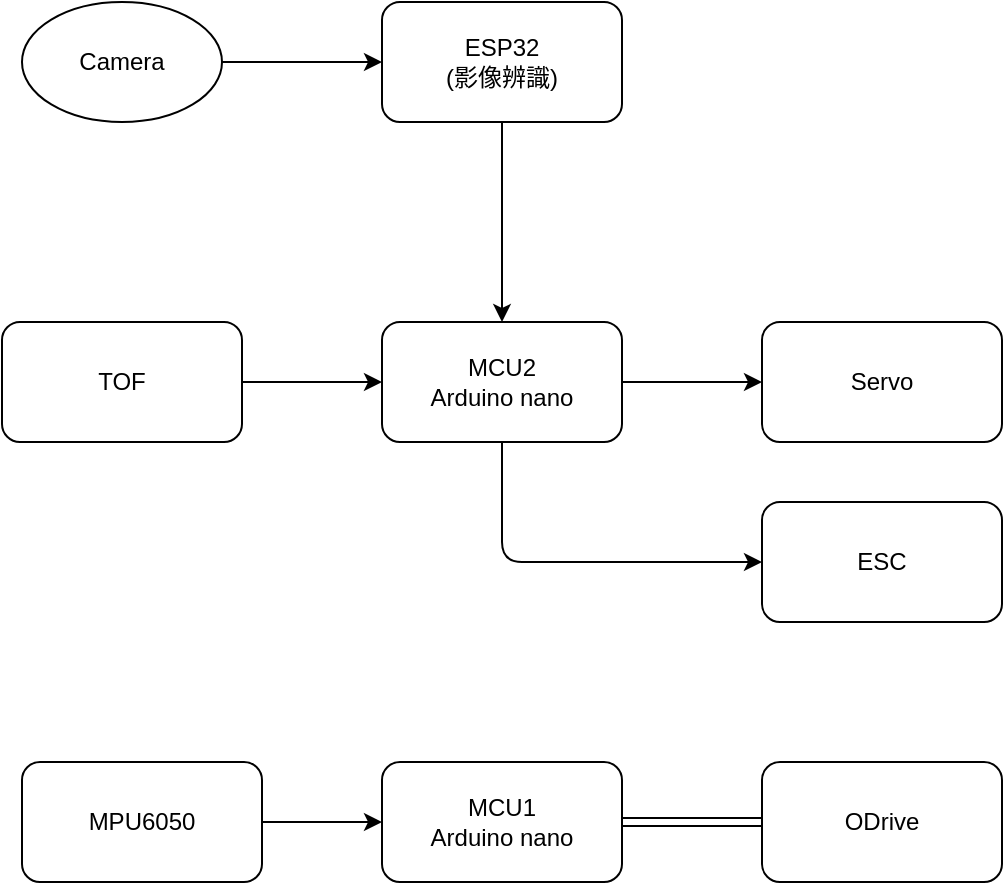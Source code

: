 <mxfile version="26.2.14" pages="3">
  <diagram name="Overview" id="IaT-dQrcjwcjiGSIGe-s">
    <mxGraphModel dx="5664" dy="580" grid="1" gridSize="10" guides="1" tooltips="1" connect="1" arrows="1" fold="1" page="1" pageScale="1" pageWidth="4681" pageHeight="3300" math="0" shadow="0">
      <root>
        <mxCell id="0" />
        <mxCell id="1" parent="0" />
        <mxCell id="_2ZUYXqsGlizadcUjon--12" style="edgeStyle=orthogonalEdgeStyle;rounded=1;orthogonalLoop=1;jettySize=auto;html=1;exitX=0.5;exitY=1;exitDx=0;exitDy=0;entryX=0.5;entryY=0;entryDx=0;entryDy=0;" edge="1" parent="1" source="6xTB0geZAMP3oWDiHn3o-4" target="6xTB0geZAMP3oWDiHn3o-13">
          <mxGeometry relative="1" as="geometry" />
        </mxCell>
        <mxCell id="6xTB0geZAMP3oWDiHn3o-4" value="ESP32&lt;div&gt;(影像辨識)&lt;/div&gt;" style="rounded=1;whiteSpace=wrap;html=1;" parent="1" vertex="1">
          <mxGeometry x="50" y="130" width="120" height="60" as="geometry" />
        </mxCell>
        <mxCell id="_2ZUYXqsGlizadcUjon--9" style="edgeStyle=orthogonalEdgeStyle;rounded=1;orthogonalLoop=1;jettySize=auto;html=1;exitX=1;exitY=0.5;exitDx=0;exitDy=0;entryX=0;entryY=0.5;entryDx=0;entryDy=0;" edge="1" parent="1" source="6xTB0geZAMP3oWDiHn3o-13" target="_2ZUYXqsGlizadcUjon--7">
          <mxGeometry relative="1" as="geometry" />
        </mxCell>
        <mxCell id="_2ZUYXqsGlizadcUjon--11" style="edgeStyle=orthogonalEdgeStyle;rounded=1;orthogonalLoop=1;jettySize=auto;html=1;exitX=0.5;exitY=1;exitDx=0;exitDy=0;entryX=0;entryY=0.5;entryDx=0;entryDy=0;" edge="1" parent="1" source="6xTB0geZAMP3oWDiHn3o-13" target="_2ZUYXqsGlizadcUjon--10">
          <mxGeometry relative="1" as="geometry" />
        </mxCell>
        <mxCell id="6xTB0geZAMP3oWDiHn3o-13" value="&lt;div&gt;MCU2&lt;/div&gt;Arduino nano" style="rounded=1;whiteSpace=wrap;html=1;" parent="1" vertex="1">
          <mxGeometry x="50" y="290" width="120" height="60" as="geometry" />
        </mxCell>
        <mxCell id="6xTB0geZAMP3oWDiHn3o-24" style="edgeStyle=orthogonalEdgeStyle;rounded=1;orthogonalLoop=1;jettySize=auto;html=1;exitX=1;exitY=0.5;exitDx=0;exitDy=0;entryX=0;entryY=0.5;entryDx=0;entryDy=0;" parent="1" source="6xTB0geZAMP3oWDiHn3o-21" target="6xTB0geZAMP3oWDiHn3o-4" edge="1">
          <mxGeometry relative="1" as="geometry" />
        </mxCell>
        <mxCell id="6xTB0geZAMP3oWDiHn3o-21" value="Camera" style="ellipse;whiteSpace=wrap;html=1;rounded=1;" parent="1" vertex="1">
          <mxGeometry x="-130" y="130" width="100" height="60" as="geometry" />
        </mxCell>
        <mxCell id="_2ZUYXqsGlizadcUjon--6" style="edgeStyle=orthogonalEdgeStyle;shape=link;rounded=1;orthogonalLoop=1;jettySize=auto;html=1;exitX=1;exitY=0.5;exitDx=0;exitDy=0;entryX=0;entryY=0.5;entryDx=0;entryDy=0;" edge="1" parent="1" source="_2ZUYXqsGlizadcUjon--1" target="_2ZUYXqsGlizadcUjon--4">
          <mxGeometry relative="1" as="geometry" />
        </mxCell>
        <mxCell id="_2ZUYXqsGlizadcUjon--1" value="&lt;div&gt;MCU1&lt;/div&gt;Arduino nano" style="rounded=1;whiteSpace=wrap;html=1;" vertex="1" parent="1">
          <mxGeometry x="50" y="510" width="120" height="60" as="geometry" />
        </mxCell>
        <mxCell id="_2ZUYXqsGlizadcUjon--3" style="edgeStyle=orthogonalEdgeStyle;rounded=1;orthogonalLoop=1;jettySize=auto;html=1;exitX=1;exitY=0.5;exitDx=0;exitDy=0;entryX=0;entryY=0.5;entryDx=0;entryDy=0;" edge="1" parent="1" source="_2ZUYXqsGlizadcUjon--2" target="_2ZUYXqsGlizadcUjon--1">
          <mxGeometry relative="1" as="geometry" />
        </mxCell>
        <mxCell id="_2ZUYXqsGlizadcUjon--2" value="&lt;div&gt;MPU6050&lt;/div&gt;" style="rounded=1;whiteSpace=wrap;html=1;" vertex="1" parent="1">
          <mxGeometry x="-130" y="510" width="120" height="60" as="geometry" />
        </mxCell>
        <mxCell id="_2ZUYXqsGlizadcUjon--4" value="&lt;div&gt;ODrive&lt;/div&gt;" style="rounded=1;whiteSpace=wrap;html=1;" vertex="1" parent="1">
          <mxGeometry x="240" y="510" width="120" height="60" as="geometry" />
        </mxCell>
        <mxCell id="_2ZUYXqsGlizadcUjon--7" value="Servo" style="rounded=1;whiteSpace=wrap;html=1;" vertex="1" parent="1">
          <mxGeometry x="240" y="290" width="120" height="60" as="geometry" />
        </mxCell>
        <mxCell id="_2ZUYXqsGlizadcUjon--10" value="ESC" style="rounded=1;whiteSpace=wrap;html=1;" vertex="1" parent="1">
          <mxGeometry x="240" y="380" width="120" height="60" as="geometry" />
        </mxCell>
        <mxCell id="_2ZUYXqsGlizadcUjon--14" style="edgeStyle=orthogonalEdgeStyle;rounded=1;orthogonalLoop=1;jettySize=auto;html=1;exitX=1;exitY=0.5;exitDx=0;exitDy=0;entryX=0;entryY=0.5;entryDx=0;entryDy=0;" edge="1" parent="1" source="_2ZUYXqsGlizadcUjon--13" target="6xTB0geZAMP3oWDiHn3o-13">
          <mxGeometry relative="1" as="geometry" />
        </mxCell>
        <mxCell id="_2ZUYXqsGlizadcUjon--13" value="TOF" style="rounded=1;whiteSpace=wrap;html=1;" vertex="1" parent="1">
          <mxGeometry x="-140" y="290" width="120" height="60" as="geometry" />
        </mxCell>
      </root>
    </mxGraphModel>
  </diagram>
  <diagram id="NSe0sq4MMyWG3r4I62Pq" name="MCU1 &amp; ODrive">
    <mxGraphModel dx="786" dy="464" grid="1" gridSize="10" guides="1" tooltips="1" connect="1" arrows="1" fold="1" page="1" pageScale="1" pageWidth="850" pageHeight="1100" math="0" shadow="0">
      <root>
        <mxCell id="0" />
        <mxCell id="1" parent="0" />
        <mxCell id="1gkX_x4TSQtuTY-3-32A-1" value="煞車舵機" style="ellipse;whiteSpace=wrap;html=1;rounded=1;" parent="1" vertex="1">
          <mxGeometry x="150" y="150" width="100" height="60" as="geometry" />
        </mxCell>
        <mxCell id="1gkX_x4TSQtuTY-3-32A-2" value="喇叭" style="ellipse;whiteSpace=wrap;html=1;rounded=1;" parent="1" vertex="1">
          <mxGeometry x="150" y="70" width="100" height="60" as="geometry" />
        </mxCell>
        <mxCell id="kzeSojfKPxdmuSyKESCV-7" style="edgeStyle=orthogonalEdgeStyle;rounded=1;orthogonalLoop=1;jettySize=auto;html=1;exitX=0.5;exitY=0;exitDx=0;exitDy=0;entryX=0.25;entryY=1;entryDx=0;entryDy=0;" parent="1" source="1gkX_x4TSQtuTY-3-32A-3" target="2dbZt5oQCGfKPc3aetz3-8" edge="1">
          <mxGeometry relative="1" as="geometry" />
        </mxCell>
        <mxCell id="1gkX_x4TSQtuTY-3-32A-3" value="MPU6050" style="ellipse;whiteSpace=wrap;html=1;rounded=1;" parent="1" vertex="1">
          <mxGeometry x="230" y="270" width="100" height="60" as="geometry" />
        </mxCell>
        <mxCell id="2dbZt5oQCGfKPc3aetz3-2" style="edgeStyle=orthogonalEdgeStyle;rounded=1;orthogonalLoop=1;jettySize=auto;html=1;exitX=0.25;exitY=1;exitDx=0;exitDy=0;entryX=0.5;entryY=0;entryDx=0;entryDy=0;" parent="1" source="2dbZt5oQCGfKPc3aetz3-3" target="2dbZt5oQCGfKPc3aetz3-9" edge="1">
          <mxGeometry relative="1" as="geometry" />
        </mxCell>
        <mxCell id="2dbZt5oQCGfKPc3aetz3-3" value="ODrive" style="rounded=1;whiteSpace=wrap;html=1;" parent="1" vertex="1">
          <mxGeometry x="760" y="100" width="120" height="60" as="geometry" />
        </mxCell>
        <mxCell id="2dbZt5oQCGfKPc3aetz3-4" style="edgeStyle=orthogonalEdgeStyle;rounded=1;orthogonalLoop=1;jettySize=auto;html=1;exitX=0.5;exitY=1;exitDx=0;exitDy=0;entryX=0.5;entryY=0;entryDx=0;entryDy=0;" parent="1" source="ke1UcvA0kIAq80Wseatv-4" target="2dbZt5oQCGfKPc3aetz3-10" edge="1">
          <mxGeometry relative="1" as="geometry" />
        </mxCell>
        <mxCell id="2dbZt5oQCGfKPc3aetz3-6" style="edgeStyle=orthogonalEdgeStyle;rounded=1;orthogonalLoop=1;jettySize=auto;html=1;exitX=0.5;exitY=1;exitDx=0;exitDy=0;entryX=0.5;entryY=0;entryDx=0;entryDy=0;" parent="1" source="ke1UcvA0kIAq80Wseatv-2" target="2dbZt5oQCGfKPc3aetz3-11" edge="1">
          <mxGeometry relative="1" as="geometry" />
        </mxCell>
        <mxCell id="ke1UcvA0kIAq80Wseatv-8" style="edgeStyle=orthogonalEdgeStyle;rounded=1;orthogonalLoop=1;jettySize=auto;html=1;exitX=0;exitY=0.75;exitDx=0;exitDy=0;entryX=1;entryY=0.5;entryDx=0;entryDy=0;" parent="1" source="2dbZt5oQCGfKPc3aetz3-8" target="1gkX_x4TSQtuTY-3-32A-1" edge="1">
          <mxGeometry relative="1" as="geometry" />
        </mxCell>
        <mxCell id="ke1UcvA0kIAq80Wseatv-9" style="edgeStyle=orthogonalEdgeStyle;rounded=1;orthogonalLoop=1;jettySize=auto;html=1;exitX=0;exitY=0.25;exitDx=0;exitDy=0;entryX=1;entryY=0.5;entryDx=0;entryDy=0;" parent="1" source="2dbZt5oQCGfKPc3aetz3-8" target="1gkX_x4TSQtuTY-3-32A-2" edge="1">
          <mxGeometry relative="1" as="geometry" />
        </mxCell>
        <mxCell id="kzeSojfKPxdmuSyKESCV-8" style="edgeStyle=orthogonalEdgeStyle;rounded=1;orthogonalLoop=1;jettySize=auto;html=1;exitX=1;exitY=0.5;exitDx=0;exitDy=0;entryX=0;entryY=0.5;entryDx=0;entryDy=0;" parent="1" source="2dbZt5oQCGfKPc3aetz3-8" target="2dbZt5oQCGfKPc3aetz3-3" edge="1">
          <mxGeometry relative="1" as="geometry" />
        </mxCell>
        <mxCell id="2dbZt5oQCGfKPc3aetz3-8" value="&lt;div&gt;MCU1&lt;/div&gt;Arduino nano" style="rounded=1;whiteSpace=wrap;html=1;" parent="1" vertex="1">
          <mxGeometry x="380" y="100" width="120" height="60" as="geometry" />
        </mxCell>
        <mxCell id="6pNafbM-Ww48p6pXyY5f-8" style="edgeStyle=orthogonalEdgeStyle;rounded=1;orthogonalLoop=1;jettySize=auto;html=1;exitX=1;exitY=0.5;exitDx=0;exitDy=0;entryX=0;entryY=0.5;entryDx=0;entryDy=0;" parent="1" source="2dbZt5oQCGfKPc3aetz3-9" target="CG3f3aGAEcLk8oi-hIqq-2" edge="1">
          <mxGeometry relative="1" as="geometry" />
        </mxCell>
        <mxCell id="2dbZt5oQCGfKPc3aetz3-9" value="平衡馬達" style="ellipse;whiteSpace=wrap;html=1;rounded=1;" parent="1" vertex="1">
          <mxGeometry x="710" y="220" width="100" height="60" as="geometry" />
        </mxCell>
        <mxCell id="2dbZt5oQCGfKPc3aetz3-10" value="後輪馬達" style="ellipse;whiteSpace=wrap;html=1;rounded=1;" parent="1" vertex="1">
          <mxGeometry x="570" y="310" width="100" height="60" as="geometry" />
        </mxCell>
        <mxCell id="6pNafbM-Ww48p6pXyY5f-7" style="edgeStyle=orthogonalEdgeStyle;rounded=1;orthogonalLoop=1;jettySize=auto;html=1;exitX=0;exitY=0.5;exitDx=0;exitDy=0;entryX=1;entryY=0.5;entryDx=0;entryDy=0;" parent="1" source="2dbZt5oQCGfKPc3aetz3-11" target="CG3f3aGAEcLk8oi-hIqq-1" edge="1">
          <mxGeometry relative="1" as="geometry" />
        </mxCell>
        <mxCell id="2dbZt5oQCGfKPc3aetz3-11" value="轉向馬達" style="ellipse;whiteSpace=wrap;html=1;rounded=1;" parent="1" vertex="1">
          <mxGeometry x="450" y="355" width="100" height="60" as="geometry" />
        </mxCell>
        <mxCell id="ke1UcvA0kIAq80Wseatv-3" value="" style="edgeStyle=orthogonalEdgeStyle;rounded=1;orthogonalLoop=1;jettySize=auto;html=1;exitX=0.75;exitY=1;exitDx=0;exitDy=0;entryX=0.5;entryY=0;entryDx=0;entryDy=0;" parent="1" source="2dbZt5oQCGfKPc3aetz3-8" target="ke1UcvA0kIAq80Wseatv-2" edge="1">
          <mxGeometry relative="1" as="geometry">
            <mxPoint x="440" y="160" as="sourcePoint" />
            <mxPoint x="420" y="310" as="targetPoint" />
          </mxGeometry>
        </mxCell>
        <mxCell id="ke1UcvA0kIAq80Wseatv-2" value="A4988" style="ellipse;whiteSpace=wrap;html=1;rounded=1;" parent="1" vertex="1">
          <mxGeometry x="450" y="265" width="100" height="60" as="geometry" />
        </mxCell>
        <mxCell id="ke1UcvA0kIAq80Wseatv-5" value="" style="edgeStyle=orthogonalEdgeStyle;rounded=1;orthogonalLoop=1;jettySize=auto;html=1;exitX=0.917;exitY=1;exitDx=0;exitDy=0;entryX=0.5;entryY=0;entryDx=0;entryDy=0;exitPerimeter=0;" parent="1" source="2dbZt5oQCGfKPc3aetz3-8" target="ke1UcvA0kIAq80Wseatv-4" edge="1">
          <mxGeometry relative="1" as="geometry">
            <mxPoint x="490" y="160" as="sourcePoint" />
            <mxPoint x="550" y="290" as="targetPoint" />
          </mxGeometry>
        </mxCell>
        <mxCell id="ke1UcvA0kIAq80Wseatv-4" value="ESC" style="ellipse;whiteSpace=wrap;html=1;rounded=1;" parent="1" vertex="1">
          <mxGeometry x="570" y="220" width="100" height="60" as="geometry" />
        </mxCell>
        <mxCell id="kzeSojfKPxdmuSyKESCV-4" style="edgeStyle=orthogonalEdgeStyle;rounded=1;orthogonalLoop=1;jettySize=auto;html=1;exitX=0.5;exitY=0;exitDx=0;exitDy=0;entryX=0.5;entryY=1;entryDx=0;entryDy=0;" parent="1" source="CG3f3aGAEcLk8oi-hIqq-1" target="2dbZt5oQCGfKPc3aetz3-8" edge="1">
          <mxGeometry relative="1" as="geometry" />
        </mxCell>
        <mxCell id="CG3f3aGAEcLk8oi-hIqq-1" value="AS5600" style="ellipse;whiteSpace=wrap;html=1;rounded=1;" parent="1" vertex="1">
          <mxGeometry x="330" y="355" width="100" height="60" as="geometry" />
        </mxCell>
        <mxCell id="kzeSojfKPxdmuSyKESCV-3" style="edgeStyle=orthogonalEdgeStyle;rounded=1;orthogonalLoop=1;jettySize=auto;html=1;exitX=0.5;exitY=0;exitDx=0;exitDy=0;entryX=0.75;entryY=1;entryDx=0;entryDy=0;" parent="1" source="CG3f3aGAEcLk8oi-hIqq-2" target="2dbZt5oQCGfKPc3aetz3-3" edge="1">
          <mxGeometry relative="1" as="geometry" />
        </mxCell>
        <mxCell id="CG3f3aGAEcLk8oi-hIqq-2" value="AS5047P" style="ellipse;whiteSpace=wrap;html=1;rounded=1;" parent="1" vertex="1">
          <mxGeometry x="830" y="220" width="100" height="60" as="geometry" />
        </mxCell>
      </root>
    </mxGraphModel>
  </diagram>
  <diagram id="By1cZO288ivROsiX2tNi" name="(deprecated)避障 &amp; 路徑規劃 &amp; 人機介面">
    <mxGraphModel dx="786" dy="464" grid="1" gridSize="10" guides="1" tooltips="1" connect="1" arrows="1" fold="1" page="1" pageScale="1" pageWidth="850" pageHeight="1100" math="0" shadow="0">
      <root>
        <mxCell id="0" />
        <mxCell id="1" parent="0" />
        <mxCell id="KOTvEKk4cODG3CHukWw7-1" value="聲控遙控" style="rounded=0;whiteSpace=wrap;html=1;" parent="1" vertex="1">
          <mxGeometry x="425" y="130" width="120" height="60" as="geometry" />
        </mxCell>
        <mxCell id="KOTvEKk4cODG3CHukWw7-2" value="跟線" style="rounded=0;whiteSpace=wrap;html=1;" parent="1" vertex="1">
          <mxGeometry x="210" y="260" width="120" height="60" as="geometry" />
        </mxCell>
        <mxCell id="-Dsy-igZ6uRiQ0I0aJYv-1" value="2d lidar" style="rounded=0;whiteSpace=wrap;html=1;" parent="1" vertex="1">
          <mxGeometry x="630" y="130" width="120" height="60" as="geometry" />
        </mxCell>
        <mxCell id="-Dsy-igZ6uRiQ0I0aJYv-2" value="跟車" style="rounded=0;whiteSpace=wrap;html=1;" parent="1" vertex="1">
          <mxGeometry x="425" y="260" width="120" height="60" as="geometry" />
        </mxCell>
      </root>
    </mxGraphModel>
  </diagram>
</mxfile>
